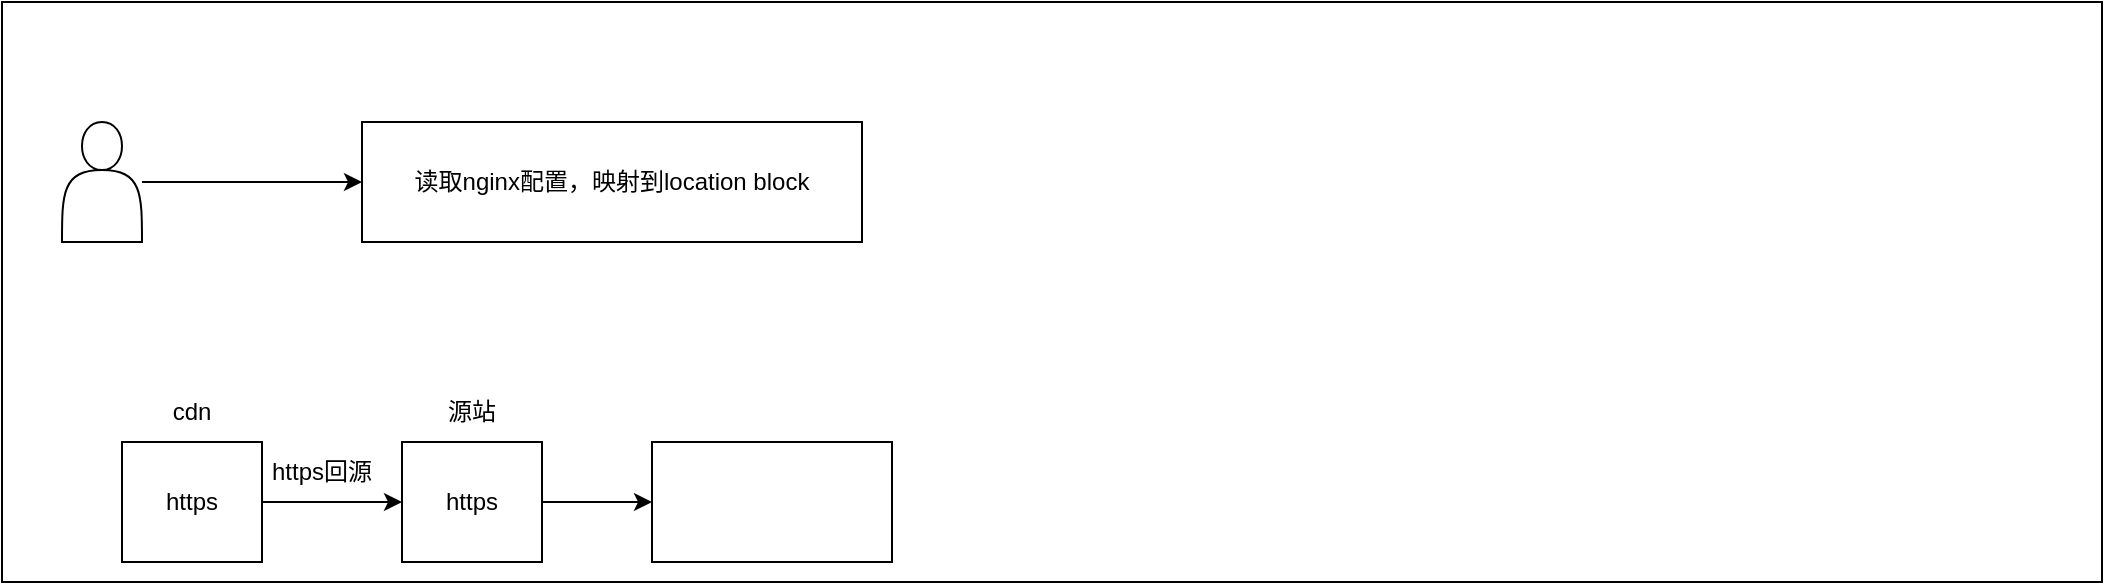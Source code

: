 <mxfile version="24.7.4">
  <diagram name="第 1 页" id="Cd-tDsXfpyj48msueYsU">
    <mxGraphModel dx="1422" dy="698" grid="1" gridSize="10" guides="1" tooltips="1" connect="1" arrows="1" fold="1" page="1" pageScale="1" pageWidth="827" pageHeight="1169" math="0" shadow="0">
      <root>
        <mxCell id="0" />
        <mxCell id="1" parent="0" />
        <mxCell id="6K_0PYBgkofawIDCo4yg-1" value="" style="rounded=0;whiteSpace=wrap;html=1;" vertex="1" parent="1">
          <mxGeometry x="80" y="160" width="1050" height="290" as="geometry" />
        </mxCell>
        <mxCell id="6K_0PYBgkofawIDCo4yg-2" value="读取nginx配置，映射到location block" style="rounded=0;whiteSpace=wrap;html=1;" vertex="1" parent="1">
          <mxGeometry x="260" y="220" width="250" height="60" as="geometry" />
        </mxCell>
        <mxCell id="6K_0PYBgkofawIDCo4yg-8" style="edgeStyle=orthogonalEdgeStyle;rounded=0;orthogonalLoop=1;jettySize=auto;html=1;entryX=0;entryY=0.5;entryDx=0;entryDy=0;" edge="1" parent="1" source="6K_0PYBgkofawIDCo4yg-7" target="6K_0PYBgkofawIDCo4yg-2">
          <mxGeometry relative="1" as="geometry" />
        </mxCell>
        <mxCell id="6K_0PYBgkofawIDCo4yg-7" value="" style="shape=actor;whiteSpace=wrap;html=1;" vertex="1" parent="1">
          <mxGeometry x="110" y="220" width="40" height="60" as="geometry" />
        </mxCell>
        <mxCell id="6K_0PYBgkofawIDCo4yg-11" style="edgeStyle=orthogonalEdgeStyle;rounded=0;orthogonalLoop=1;jettySize=auto;html=1;exitX=1;exitY=0.5;exitDx=0;exitDy=0;entryX=0;entryY=0.5;entryDx=0;entryDy=0;" edge="1" parent="1" source="6K_0PYBgkofawIDCo4yg-9" target="6K_0PYBgkofawIDCo4yg-10">
          <mxGeometry relative="1" as="geometry" />
        </mxCell>
        <mxCell id="6K_0PYBgkofawIDCo4yg-9" value="https" style="rounded=0;whiteSpace=wrap;html=1;" vertex="1" parent="1">
          <mxGeometry x="140" y="380" width="70" height="60" as="geometry" />
        </mxCell>
        <mxCell id="6K_0PYBgkofawIDCo4yg-16" value="" style="edgeStyle=orthogonalEdgeStyle;rounded=0;orthogonalLoop=1;jettySize=auto;html=1;" edge="1" parent="1" source="6K_0PYBgkofawIDCo4yg-10" target="6K_0PYBgkofawIDCo4yg-15">
          <mxGeometry relative="1" as="geometry" />
        </mxCell>
        <mxCell id="6K_0PYBgkofawIDCo4yg-10" value="https" style="rounded=0;whiteSpace=wrap;html=1;" vertex="1" parent="1">
          <mxGeometry x="280" y="380" width="70" height="60" as="geometry" />
        </mxCell>
        <mxCell id="6K_0PYBgkofawIDCo4yg-12" value="https回源" style="text;strokeColor=none;align=center;fillColor=none;html=1;verticalAlign=middle;whiteSpace=wrap;rounded=0;" vertex="1" parent="1">
          <mxGeometry x="210" y="380" width="60" height="30" as="geometry" />
        </mxCell>
        <mxCell id="6K_0PYBgkofawIDCo4yg-13" value="cdn" style="text;strokeColor=none;align=center;fillColor=none;html=1;verticalAlign=middle;whiteSpace=wrap;rounded=0;" vertex="1" parent="1">
          <mxGeometry x="145" y="350" width="60" height="30" as="geometry" />
        </mxCell>
        <mxCell id="6K_0PYBgkofawIDCo4yg-14" value="源站" style="text;strokeColor=none;align=center;fillColor=none;html=1;verticalAlign=middle;whiteSpace=wrap;rounded=0;" vertex="1" parent="1">
          <mxGeometry x="285" y="350" width="60" height="30" as="geometry" />
        </mxCell>
        <mxCell id="6K_0PYBgkofawIDCo4yg-15" value="" style="whiteSpace=wrap;html=1;rounded=0;" vertex="1" parent="1">
          <mxGeometry x="405" y="380" width="120" height="60" as="geometry" />
        </mxCell>
      </root>
    </mxGraphModel>
  </diagram>
</mxfile>
